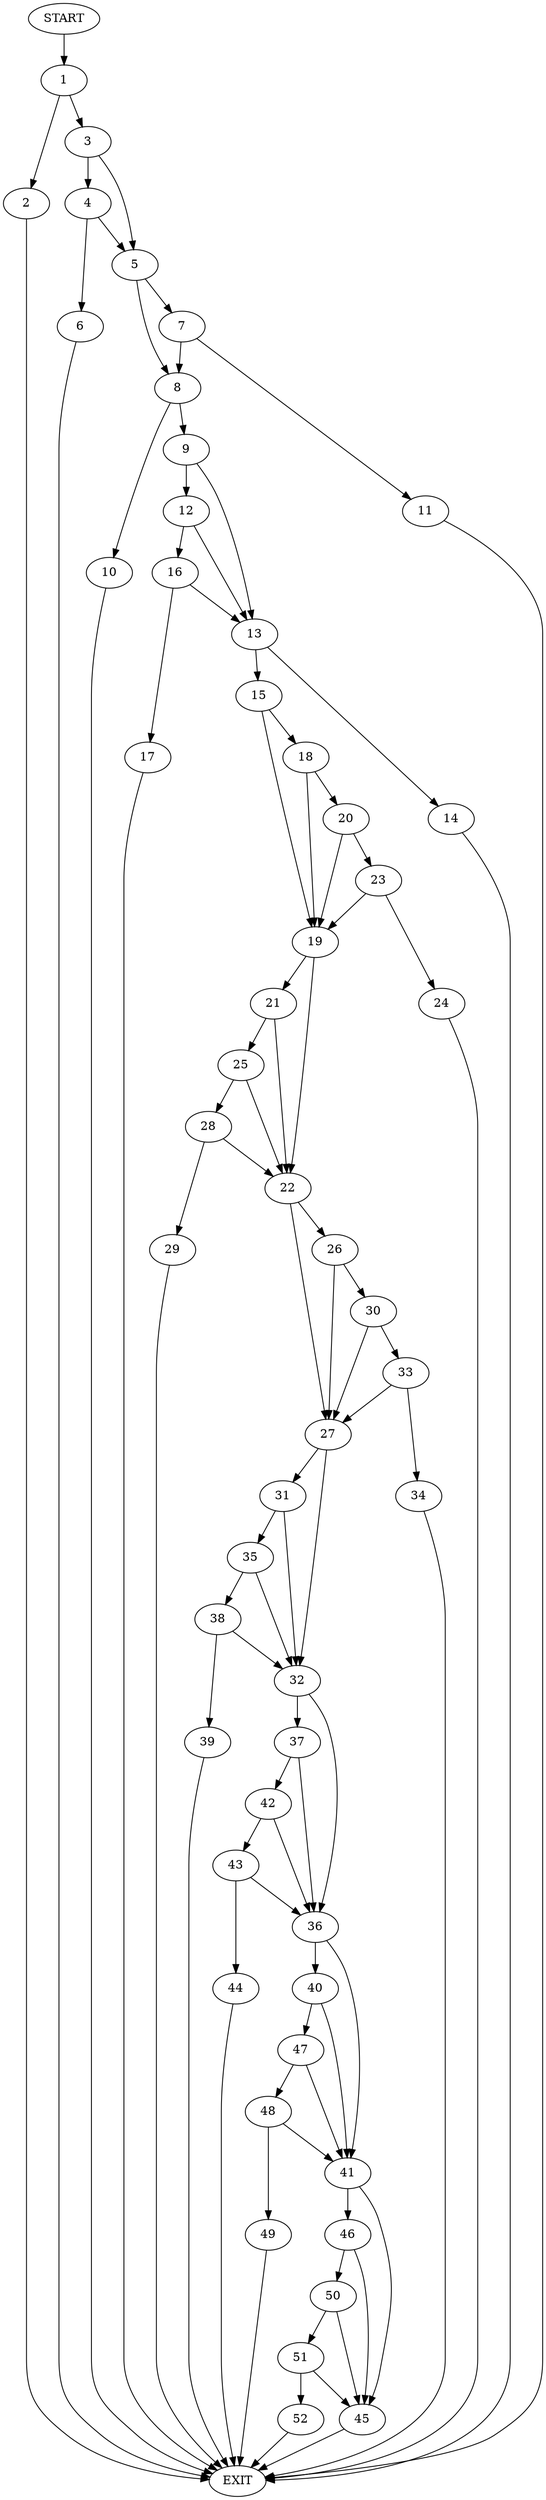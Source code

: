 digraph {
0 [label="START"]
53 [label="EXIT"]
0 -> 1
1 -> 2
1 -> 3
2 -> 53
3 -> 4
3 -> 5
4 -> 6
4 -> 5
5 -> 7
5 -> 8
6 -> 53
8 -> 9
8 -> 10
7 -> 8
7 -> 11
11 -> 53
9 -> 12
9 -> 13
10 -> 53
13 -> 14
13 -> 15
12 -> 16
12 -> 13
16 -> 17
16 -> 13
17 -> 53
15 -> 18
15 -> 19
14 -> 53
18 -> 20
18 -> 19
19 -> 21
19 -> 22
20 -> 23
20 -> 19
23 -> 24
23 -> 19
24 -> 53
21 -> 25
21 -> 22
22 -> 26
22 -> 27
25 -> 28
25 -> 22
28 -> 22
28 -> 29
29 -> 53
26 -> 30
26 -> 27
27 -> 31
27 -> 32
30 -> 33
30 -> 27
33 -> 27
33 -> 34
34 -> 53
31 -> 35
31 -> 32
32 -> 36
32 -> 37
35 -> 32
35 -> 38
38 -> 39
38 -> 32
39 -> 53
36 -> 40
36 -> 41
37 -> 42
37 -> 36
42 -> 36
42 -> 43
43 -> 36
43 -> 44
44 -> 53
41 -> 45
41 -> 46
40 -> 47
40 -> 41
47 -> 48
47 -> 41
48 -> 49
48 -> 41
49 -> 53
45 -> 53
46 -> 45
46 -> 50
50 -> 51
50 -> 45
51 -> 45
51 -> 52
52 -> 53
}
